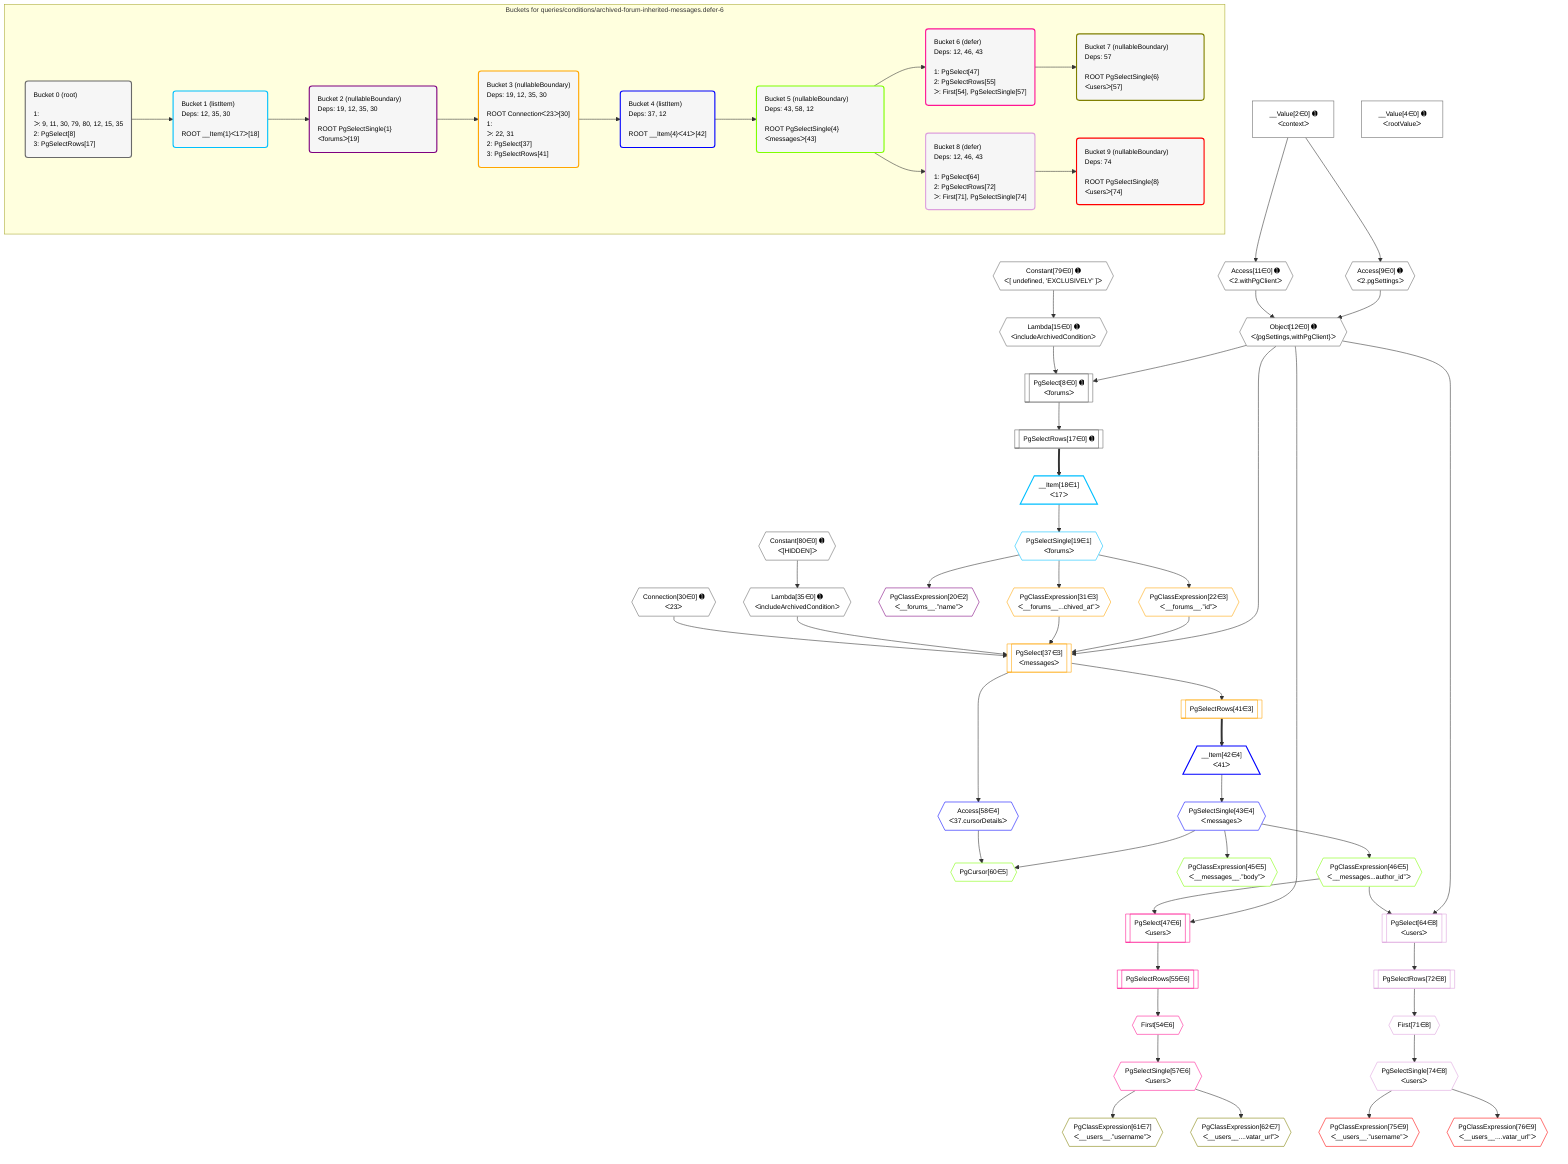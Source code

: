 %%{init: {'themeVariables': { 'fontSize': '12px'}}}%%
graph TD
    classDef path fill:#eee,stroke:#000,color:#000
    classDef plan fill:#fff,stroke-width:1px,color:#000
    classDef itemplan fill:#fff,stroke-width:2px,color:#000
    classDef unbatchedplan fill:#dff,stroke-width:1px,color:#000
    classDef sideeffectplan fill:#fcc,stroke-width:2px,color:#000
    classDef bucket fill:#f6f6f6,color:#000,stroke-width:2px,text-align:left

    subgraph "Buckets for queries/conditions/archived-forum-inherited-messages.defer-6"
    Bucket0("Bucket 0 (root)<br /><br />1: <br />ᐳ: 9, 11, 30, 79, 80, 12, 15, 35<br />2: PgSelect[8]<br />3: PgSelectRows[17]"):::bucket
    Bucket1("Bucket 1 (listItem)<br />Deps: 12, 35, 30<br /><br />ROOT __Item{1}ᐸ17ᐳ[18]"):::bucket
    Bucket2("Bucket 2 (nullableBoundary)<br />Deps: 19, 12, 35, 30<br /><br />ROOT PgSelectSingle{1}ᐸforumsᐳ[19]"):::bucket
    Bucket3("Bucket 3 (nullableBoundary)<br />Deps: 19, 12, 35, 30<br /><br />ROOT Connectionᐸ23ᐳ[30]<br />1: <br />ᐳ: 22, 31<br />2: PgSelect[37]<br />3: PgSelectRows[41]"):::bucket
    Bucket4("Bucket 4 (listItem)<br />Deps: 37, 12<br /><br />ROOT __Item{4}ᐸ41ᐳ[42]"):::bucket
    Bucket5("Bucket 5 (nullableBoundary)<br />Deps: 43, 58, 12<br /><br />ROOT PgSelectSingle{4}ᐸmessagesᐳ[43]"):::bucket
    Bucket6("Bucket 6 (defer)<br />Deps: 12, 46, 43<br /><br />1: PgSelect[47]<br />2: PgSelectRows[55]<br />ᐳ: First[54], PgSelectSingle[57]"):::bucket
    Bucket7("Bucket 7 (nullableBoundary)<br />Deps: 57<br /><br />ROOT PgSelectSingle{6}ᐸusersᐳ[57]"):::bucket
    Bucket8("Bucket 8 (defer)<br />Deps: 12, 46, 43<br /><br />1: PgSelect[64]<br />2: PgSelectRows[72]<br />ᐳ: First[71], PgSelectSingle[74]"):::bucket
    Bucket9("Bucket 9 (nullableBoundary)<br />Deps: 74<br /><br />ROOT PgSelectSingle{8}ᐸusersᐳ[74]"):::bucket
    end
    Bucket0 --> Bucket1
    Bucket1 --> Bucket2
    Bucket2 --> Bucket3
    Bucket3 --> Bucket4
    Bucket4 --> Bucket5
    Bucket5 --> Bucket6 & Bucket8
    Bucket6 --> Bucket7
    Bucket8 --> Bucket9

    %% plan dependencies
    PgSelect8[["PgSelect[8∈0] ➊<br />ᐸforumsᐳ"]]:::plan
    Object12{{"Object[12∈0] ➊<br />ᐸ{pgSettings,withPgClient}ᐳ"}}:::plan
    Lambda15{{"Lambda[15∈0] ➊<br />ᐸincludeArchivedConditionᐳ"}}:::plan
    Object12 & Lambda15 --> PgSelect8
    Access9{{"Access[9∈0] ➊<br />ᐸ2.pgSettingsᐳ"}}:::plan
    Access11{{"Access[11∈0] ➊<br />ᐸ2.withPgClientᐳ"}}:::plan
    Access9 & Access11 --> Object12
    __Value2["__Value[2∈0] ➊<br />ᐸcontextᐳ"]:::plan
    __Value2 --> Access9
    __Value2 --> Access11
    Constant79{{"Constant[79∈0] ➊<br />ᐸ[ undefined, 'EXCLUSIVELY' ]ᐳ"}}:::plan
    Constant79 --> Lambda15
    PgSelectRows17[["PgSelectRows[17∈0] ➊"]]:::plan
    PgSelect8 --> PgSelectRows17
    Lambda35{{"Lambda[35∈0] ➊<br />ᐸincludeArchivedConditionᐳ"}}:::plan
    Constant80{{"Constant[80∈0] ➊<br />ᐸ[HIDDEN]ᐳ"}}:::plan
    Constant80 --> Lambda35
    __Value4["__Value[4∈0] ➊<br />ᐸrootValueᐳ"]:::plan
    Connection30{{"Connection[30∈0] ➊<br />ᐸ23ᐳ"}}:::plan
    __Item18[/"__Item[18∈1]<br />ᐸ17ᐳ"\]:::itemplan
    PgSelectRows17 ==> __Item18
    PgSelectSingle19{{"PgSelectSingle[19∈1]<br />ᐸforumsᐳ"}}:::plan
    __Item18 --> PgSelectSingle19
    PgClassExpression20{{"PgClassExpression[20∈2]<br />ᐸ__forums__.”name”ᐳ"}}:::plan
    PgSelectSingle19 --> PgClassExpression20
    PgSelect37[["PgSelect[37∈3]<br />ᐸmessagesᐳ"]]:::plan
    PgClassExpression22{{"PgClassExpression[22∈3]<br />ᐸ__forums__.”id”ᐳ"}}:::plan
    PgClassExpression31{{"PgClassExpression[31∈3]<br />ᐸ__forums__...chived_at”ᐳ"}}:::plan
    Object12 & PgClassExpression22 & PgClassExpression31 & Lambda35 & Connection30 --> PgSelect37
    PgSelectSingle19 --> PgClassExpression22
    PgSelectSingle19 --> PgClassExpression31
    PgSelectRows41[["PgSelectRows[41∈3]"]]:::plan
    PgSelect37 --> PgSelectRows41
    __Item42[/"__Item[42∈4]<br />ᐸ41ᐳ"\]:::itemplan
    PgSelectRows41 ==> __Item42
    PgSelectSingle43{{"PgSelectSingle[43∈4]<br />ᐸmessagesᐳ"}}:::plan
    __Item42 --> PgSelectSingle43
    Access58{{"Access[58∈4]<br />ᐸ37.cursorDetailsᐳ"}}:::plan
    PgSelect37 --> Access58
    PgCursor60{{"PgCursor[60∈5]"}}:::plan
    PgSelectSingle43 & Access58 --> PgCursor60
    PgClassExpression45{{"PgClassExpression[45∈5]<br />ᐸ__messages__.”body”ᐳ"}}:::plan
    PgSelectSingle43 --> PgClassExpression45
    PgClassExpression46{{"PgClassExpression[46∈5]<br />ᐸ__messages...author_id”ᐳ"}}:::plan
    PgSelectSingle43 --> PgClassExpression46
    PgSelect47[["PgSelect[47∈6]<br />ᐸusersᐳ"]]:::plan
    Object12 & PgClassExpression46 --> PgSelect47
    First54{{"First[54∈6]"}}:::plan
    PgSelectRows55[["PgSelectRows[55∈6]"]]:::plan
    PgSelectRows55 --> First54
    PgSelect47 --> PgSelectRows55
    PgSelectSingle57{{"PgSelectSingle[57∈6]<br />ᐸusersᐳ"}}:::plan
    First54 --> PgSelectSingle57
    PgClassExpression61{{"PgClassExpression[61∈7]<br />ᐸ__users__.”username”ᐳ"}}:::plan
    PgSelectSingle57 --> PgClassExpression61
    PgClassExpression62{{"PgClassExpression[62∈7]<br />ᐸ__users__....vatar_url”ᐳ"}}:::plan
    PgSelectSingle57 --> PgClassExpression62
    PgSelect64[["PgSelect[64∈8]<br />ᐸusersᐳ"]]:::plan
    Object12 & PgClassExpression46 --> PgSelect64
    First71{{"First[71∈8]"}}:::plan
    PgSelectRows72[["PgSelectRows[72∈8]"]]:::plan
    PgSelectRows72 --> First71
    PgSelect64 --> PgSelectRows72
    PgSelectSingle74{{"PgSelectSingle[74∈8]<br />ᐸusersᐳ"}}:::plan
    First71 --> PgSelectSingle74
    PgClassExpression75{{"PgClassExpression[75∈9]<br />ᐸ__users__.”username”ᐳ"}}:::plan
    PgSelectSingle74 --> PgClassExpression75
    PgClassExpression76{{"PgClassExpression[76∈9]<br />ᐸ__users__....vatar_url”ᐳ"}}:::plan
    PgSelectSingle74 --> PgClassExpression76

    %% define steps
    classDef bucket0 stroke:#696969
    class Bucket0,__Value2,__Value4,PgSelect8,Access9,Access11,Object12,Lambda15,PgSelectRows17,Connection30,Lambda35,Constant79,Constant80 bucket0
    classDef bucket1 stroke:#00bfff
    class Bucket1,__Item18,PgSelectSingle19 bucket1
    classDef bucket2 stroke:#7f007f
    class Bucket2,PgClassExpression20 bucket2
    classDef bucket3 stroke:#ffa500
    class Bucket3,PgClassExpression22,PgClassExpression31,PgSelect37,PgSelectRows41 bucket3
    classDef bucket4 stroke:#0000ff
    class Bucket4,__Item42,PgSelectSingle43,Access58 bucket4
    classDef bucket5 stroke:#7fff00
    class Bucket5,PgClassExpression45,PgClassExpression46,PgCursor60 bucket5
    classDef bucket6 stroke:#ff1493
    class Bucket6,PgSelect47,First54,PgSelectRows55,PgSelectSingle57 bucket6
    classDef bucket7 stroke:#808000
    class Bucket7,PgClassExpression61,PgClassExpression62 bucket7
    classDef bucket8 stroke:#dda0dd
    class Bucket8,PgSelect64,First71,PgSelectRows72,PgSelectSingle74 bucket8
    classDef bucket9 stroke:#ff0000
    class Bucket9,PgClassExpression75,PgClassExpression76 bucket9